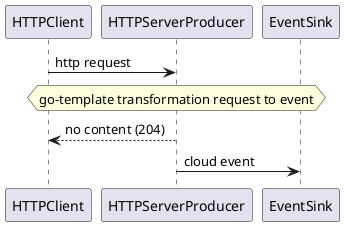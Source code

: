 @startuml producers
HTTPClient -> HTTPServerProducer: http request
hnote over HTTPServerProducer : go-template transformation request to event
HTTPServerProducer --> HTTPClient: no content (204)
HTTPServerProducer -> EventSink: cloud event
@enduml
